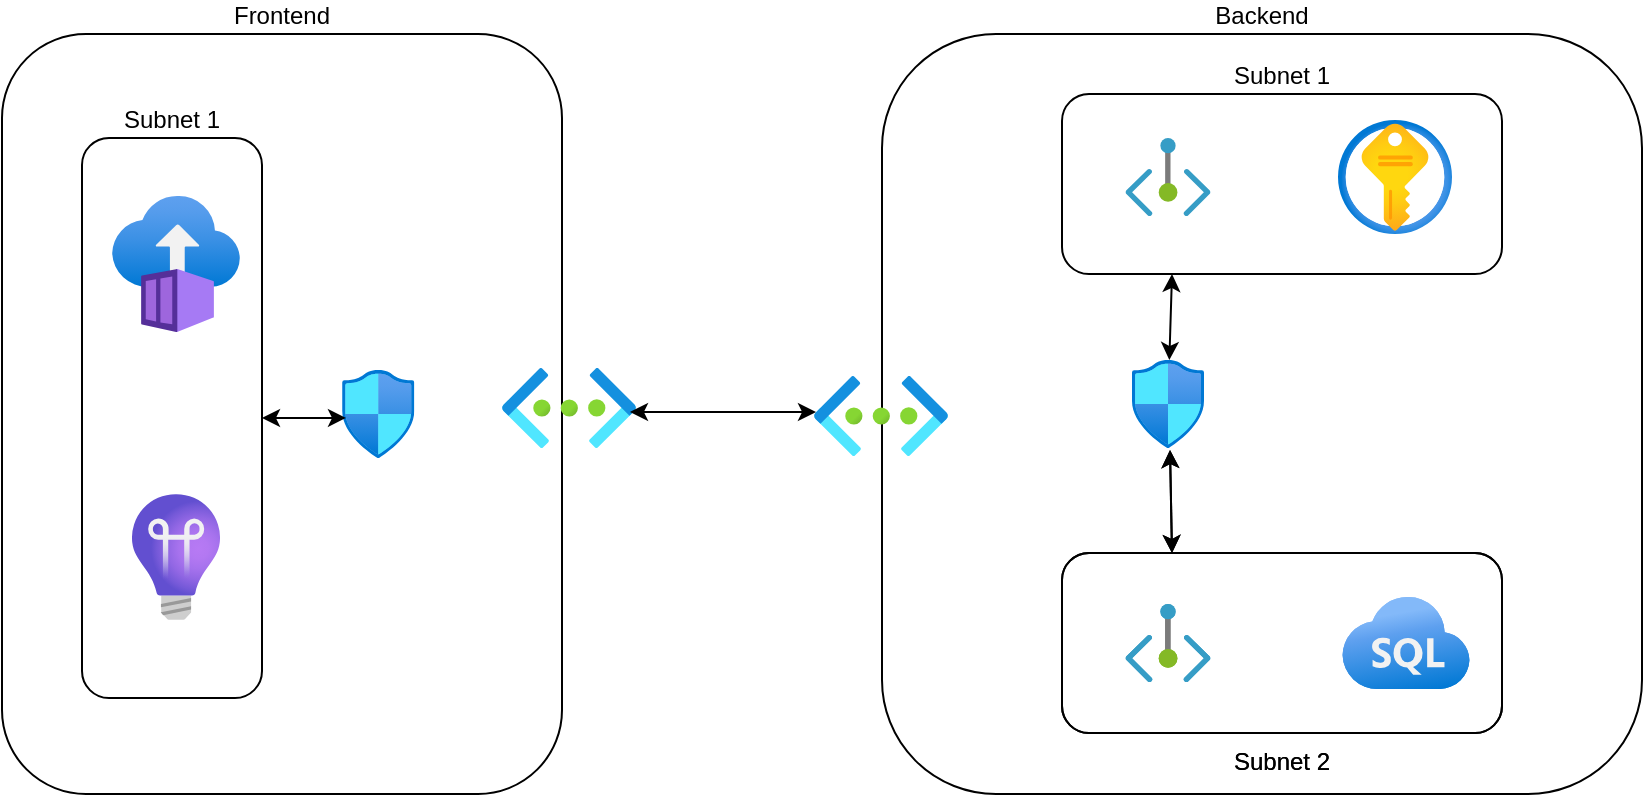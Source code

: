 <mxfile version="20.8.20" type="device"><diagram name="Page-1" id="FytgiUqkm5GPXIHzUXbD"><mxGraphModel dx="2027" dy="1116" grid="1" gridSize="10" guides="1" tooltips="1" connect="1" arrows="1" fold="1" page="1" pageScale="1" pageWidth="850" pageHeight="1100" math="0" shadow="0"><root><mxCell id="0"/><mxCell id="1" parent="0"/><mxCell id="A4_IoPBeviKEkCfWcavT-22" value="Backend" style="whiteSpace=wrap;html=1;aspect=fixed;fillColor=none;rounded=1;labelPosition=center;verticalLabelPosition=top;align=center;verticalAlign=bottom;" parent="1" vertex="1"><mxGeometry x="455" y="290" width="380" height="380" as="geometry"/></mxCell><mxCell id="A4_IoPBeviKEkCfWcavT-7" value="Frontend" style="rounded=1;whiteSpace=wrap;html=1;fillColor=none;labelPosition=center;verticalLabelPosition=top;align=center;verticalAlign=bottom;" parent="1" vertex="1"><mxGeometry x="15" y="290" width="280" height="380" as="geometry"/></mxCell><mxCell id="A4_IoPBeviKEkCfWcavT-21" value="Subnet 1" style="rounded=1;whiteSpace=wrap;html=1;fillColor=none;labelPosition=center;verticalLabelPosition=top;align=center;verticalAlign=bottom;" parent="1" vertex="1"><mxGeometry x="55" y="342" width="90" height="280" as="geometry"/></mxCell><mxCell id="A4_IoPBeviKEkCfWcavT-12" value="Subnet 2" style="rounded=1;whiteSpace=wrap;html=1;fillColor=none;labelPosition=center;verticalLabelPosition=bottom;align=center;verticalAlign=top;" parent="1" vertex="1"><mxGeometry x="545" y="549.5" width="220" height="90" as="geometry"/></mxCell><mxCell id="A4_IoPBeviKEkCfWcavT-10" value="Subnet 1" style="rounded=1;whiteSpace=wrap;html=1;fillColor=none;labelPosition=center;verticalLabelPosition=top;align=center;verticalAlign=bottom;" parent="1" vertex="1"><mxGeometry x="545" y="320" width="220" height="90" as="geometry"/></mxCell><mxCell id="NAYr8Jp1Gpe0SrhgK4cq-1" value="" style="aspect=fixed;html=1;points=[];align=center;image;fontSize=12;image=img/lib/azure2/compute/Container_Instances.svg;" parent="1" vertex="1"><mxGeometry x="70" y="371" width="64" height="68" as="geometry"/></mxCell><mxCell id="NAYr8Jp1Gpe0SrhgK4cq-2" value="" style="aspect=fixed;html=1;points=[];align=center;image;fontSize=12;image=img/lib/azure2/databases/Azure_SQL.svg;" parent="1" vertex="1"><mxGeometry x="685" y="571.5" width="64" height="46" as="geometry"/></mxCell><mxCell id="NAYr8Jp1Gpe0SrhgK4cq-3" value="" style="aspect=fixed;html=1;points=[];align=center;image;fontSize=12;image=img/lib/azure2/devops/Application_Insights.svg;" parent="1" vertex="1"><mxGeometry x="80" y="520" width="44" height="63" as="geometry"/></mxCell><mxCell id="6QNzU9vOJHB0dt4eYaLI-2" value="" style="aspect=fixed;html=1;points=[];align=center;image;fontSize=12;image=img/lib/azure2/security/Key_Vaults.svg;" parent="1" vertex="1"><mxGeometry x="683" y="333" width="57" height="57" as="geometry"/></mxCell><mxCell id="A4_IoPBeviKEkCfWcavT-2" value="" style="aspect=fixed;html=1;points=[];align=center;image;fontSize=12;image=img/lib/azure2/networking/Virtual_Networks.svg;fillColor=none;" parent="1" vertex="1"><mxGeometry x="421" y="461" width="67" height="40" as="geometry"/></mxCell><mxCell id="A4_IoPBeviKEkCfWcavT-3" value="" style="aspect=fixed;html=1;points=[];align=center;image;fontSize=12;image=img/lib/azure2/networking/Private_Endpoint.svg;fillColor=none;" parent="1" vertex="1"><mxGeometry x="576.72" y="575" width="42.55" height="39" as="geometry"/></mxCell><mxCell id="A4_IoPBeviKEkCfWcavT-5" value="" style="aspect=fixed;html=1;points=[];align=left;image;fontSize=12;image=img/lib/azure2/networking/Virtual_Networks.svg;fillColor=none;labelPosition=right;verticalLabelPosition=bottom;verticalAlign=top;" parent="1" vertex="1"><mxGeometry x="265" y="457" width="67" height="40" as="geometry"/></mxCell><mxCell id="A4_IoPBeviKEkCfWcavT-8" value="" style="endArrow=classic;startArrow=classic;html=1;rounded=0;entryX=0.015;entryY=0.45;entryDx=0;entryDy=0;entryPerimeter=0;exitX=0.955;exitY=0.55;exitDx=0;exitDy=0;exitPerimeter=0;" parent="1" source="A4_IoPBeviKEkCfWcavT-5" target="A4_IoPBeviKEkCfWcavT-2" edge="1"><mxGeometry width="50" height="50" relative="1" as="geometry"><mxPoint x="345" y="660" as="sourcePoint"/><mxPoint x="395" y="610" as="targetPoint"/></mxGeometry></mxCell><mxCell id="A4_IoPBeviKEkCfWcavT-9" value="" style="aspect=fixed;html=1;points=[];align=center;image;fontSize=12;image=img/lib/azure2/networking/Network_Security_Groups.svg;rounded=1;fillColor=none;" parent="1" vertex="1"><mxGeometry x="579.88" y="453" width="36.24" height="44" as="geometry"/></mxCell><mxCell id="A4_IoPBeviKEkCfWcavT-15" value="" style="endArrow=classic;startArrow=classic;html=1;rounded=0;entryX=0.528;entryY=1.023;entryDx=0;entryDy=0;entryPerimeter=0;exitX=0.25;exitY=0;exitDx=0;exitDy=0;" parent="1" source="A4_IoPBeviKEkCfWcavT-12" target="A4_IoPBeviKEkCfWcavT-9" edge="1"><mxGeometry width="50" height="50" relative="1" as="geometry"><mxPoint x="653" y="547" as="sourcePoint"/><mxPoint x="653" y="502.992" as="targetPoint"/></mxGeometry></mxCell><mxCell id="A4_IoPBeviKEkCfWcavT-16" value="" style="endArrow=classic;startArrow=classic;html=1;rounded=0;entryX=0.25;entryY=1;entryDx=0;entryDy=0;" parent="1" source="A4_IoPBeviKEkCfWcavT-9" target="A4_IoPBeviKEkCfWcavT-10" edge="1"><mxGeometry width="50" height="50" relative="1" as="geometry"><mxPoint x="529.88" y="470" as="sourcePoint"/><mxPoint x="579.88" y="420" as="targetPoint"/></mxGeometry></mxCell><mxCell id="A4_IoPBeviKEkCfWcavT-19" value="" style="aspect=fixed;html=1;points=[];align=center;image;fontSize=12;image=img/lib/azure2/networking/Private_Endpoint.svg;fillColor=none;" parent="1" vertex="1"><mxGeometry x="576.72" y="342" width="42.55" height="39" as="geometry"/></mxCell><mxCell id="A4_IoPBeviKEkCfWcavT-23" value="" style="aspect=fixed;html=1;points=[];align=center;image;fontSize=12;image=img/lib/azure2/databases/Azure_SQL.svg;" parent="1" vertex="1"><mxGeometry x="685" y="571.5" width="64" height="46" as="geometry"/></mxCell><mxCell id="A4_IoPBeviKEkCfWcavT-24" value="" style="aspect=fixed;html=1;points=[];align=center;image;fontSize=12;image=img/lib/azure2/networking/Private_Endpoint.svg;fillColor=none;" parent="1" vertex="1"><mxGeometry x="576.72" y="575" width="42.55" height="39" as="geometry"/></mxCell><mxCell id="A4_IoPBeviKEkCfWcavT-25" value="Subnet 2" style="rounded=1;whiteSpace=wrap;html=1;fillColor=none;labelPosition=center;verticalLabelPosition=bottom;align=center;verticalAlign=top;" parent="1" vertex="1"><mxGeometry x="545" y="549.5" width="220" height="90" as="geometry"/></mxCell><mxCell id="A4_IoPBeviKEkCfWcavT-26" value="" style="endArrow=classic;startArrow=classic;html=1;rounded=0;entryX=0.528;entryY=1.023;entryDx=0;entryDy=0;entryPerimeter=0;exitX=0.25;exitY=0;exitDx=0;exitDy=0;" parent="1" source="A4_IoPBeviKEkCfWcavT-25" edge="1"><mxGeometry width="50" height="50" relative="1" as="geometry"><mxPoint x="653" y="547" as="sourcePoint"/><mxPoint x="599" y="498" as="targetPoint"/></mxGeometry></mxCell><mxCell id="A4_IoPBeviKEkCfWcavT-41" value="" style="aspect=fixed;html=1;points=[];align=center;image;fontSize=12;image=img/lib/azure2/networking/Network_Security_Groups.svg;rounded=1;fillColor=none;" parent="1" vertex="1"><mxGeometry x="185" y="458" width="36.24" height="44" as="geometry"/></mxCell><mxCell id="A4_IoPBeviKEkCfWcavT-42" value="" style="endArrow=classic;startArrow=classic;html=1;rounded=0;entryX=0.055;entryY=0.545;entryDx=0;entryDy=0;entryPerimeter=0;exitX=1;exitY=0.5;exitDx=0;exitDy=0;" parent="1" source="A4_IoPBeviKEkCfWcavT-21" target="A4_IoPBeviKEkCfWcavT-41" edge="1"><mxGeometry width="50" height="50" relative="1" as="geometry"><mxPoint x="135" y="560" as="sourcePoint"/><mxPoint x="185" y="510" as="targetPoint"/></mxGeometry></mxCell></root></mxGraphModel></diagram></mxfile>